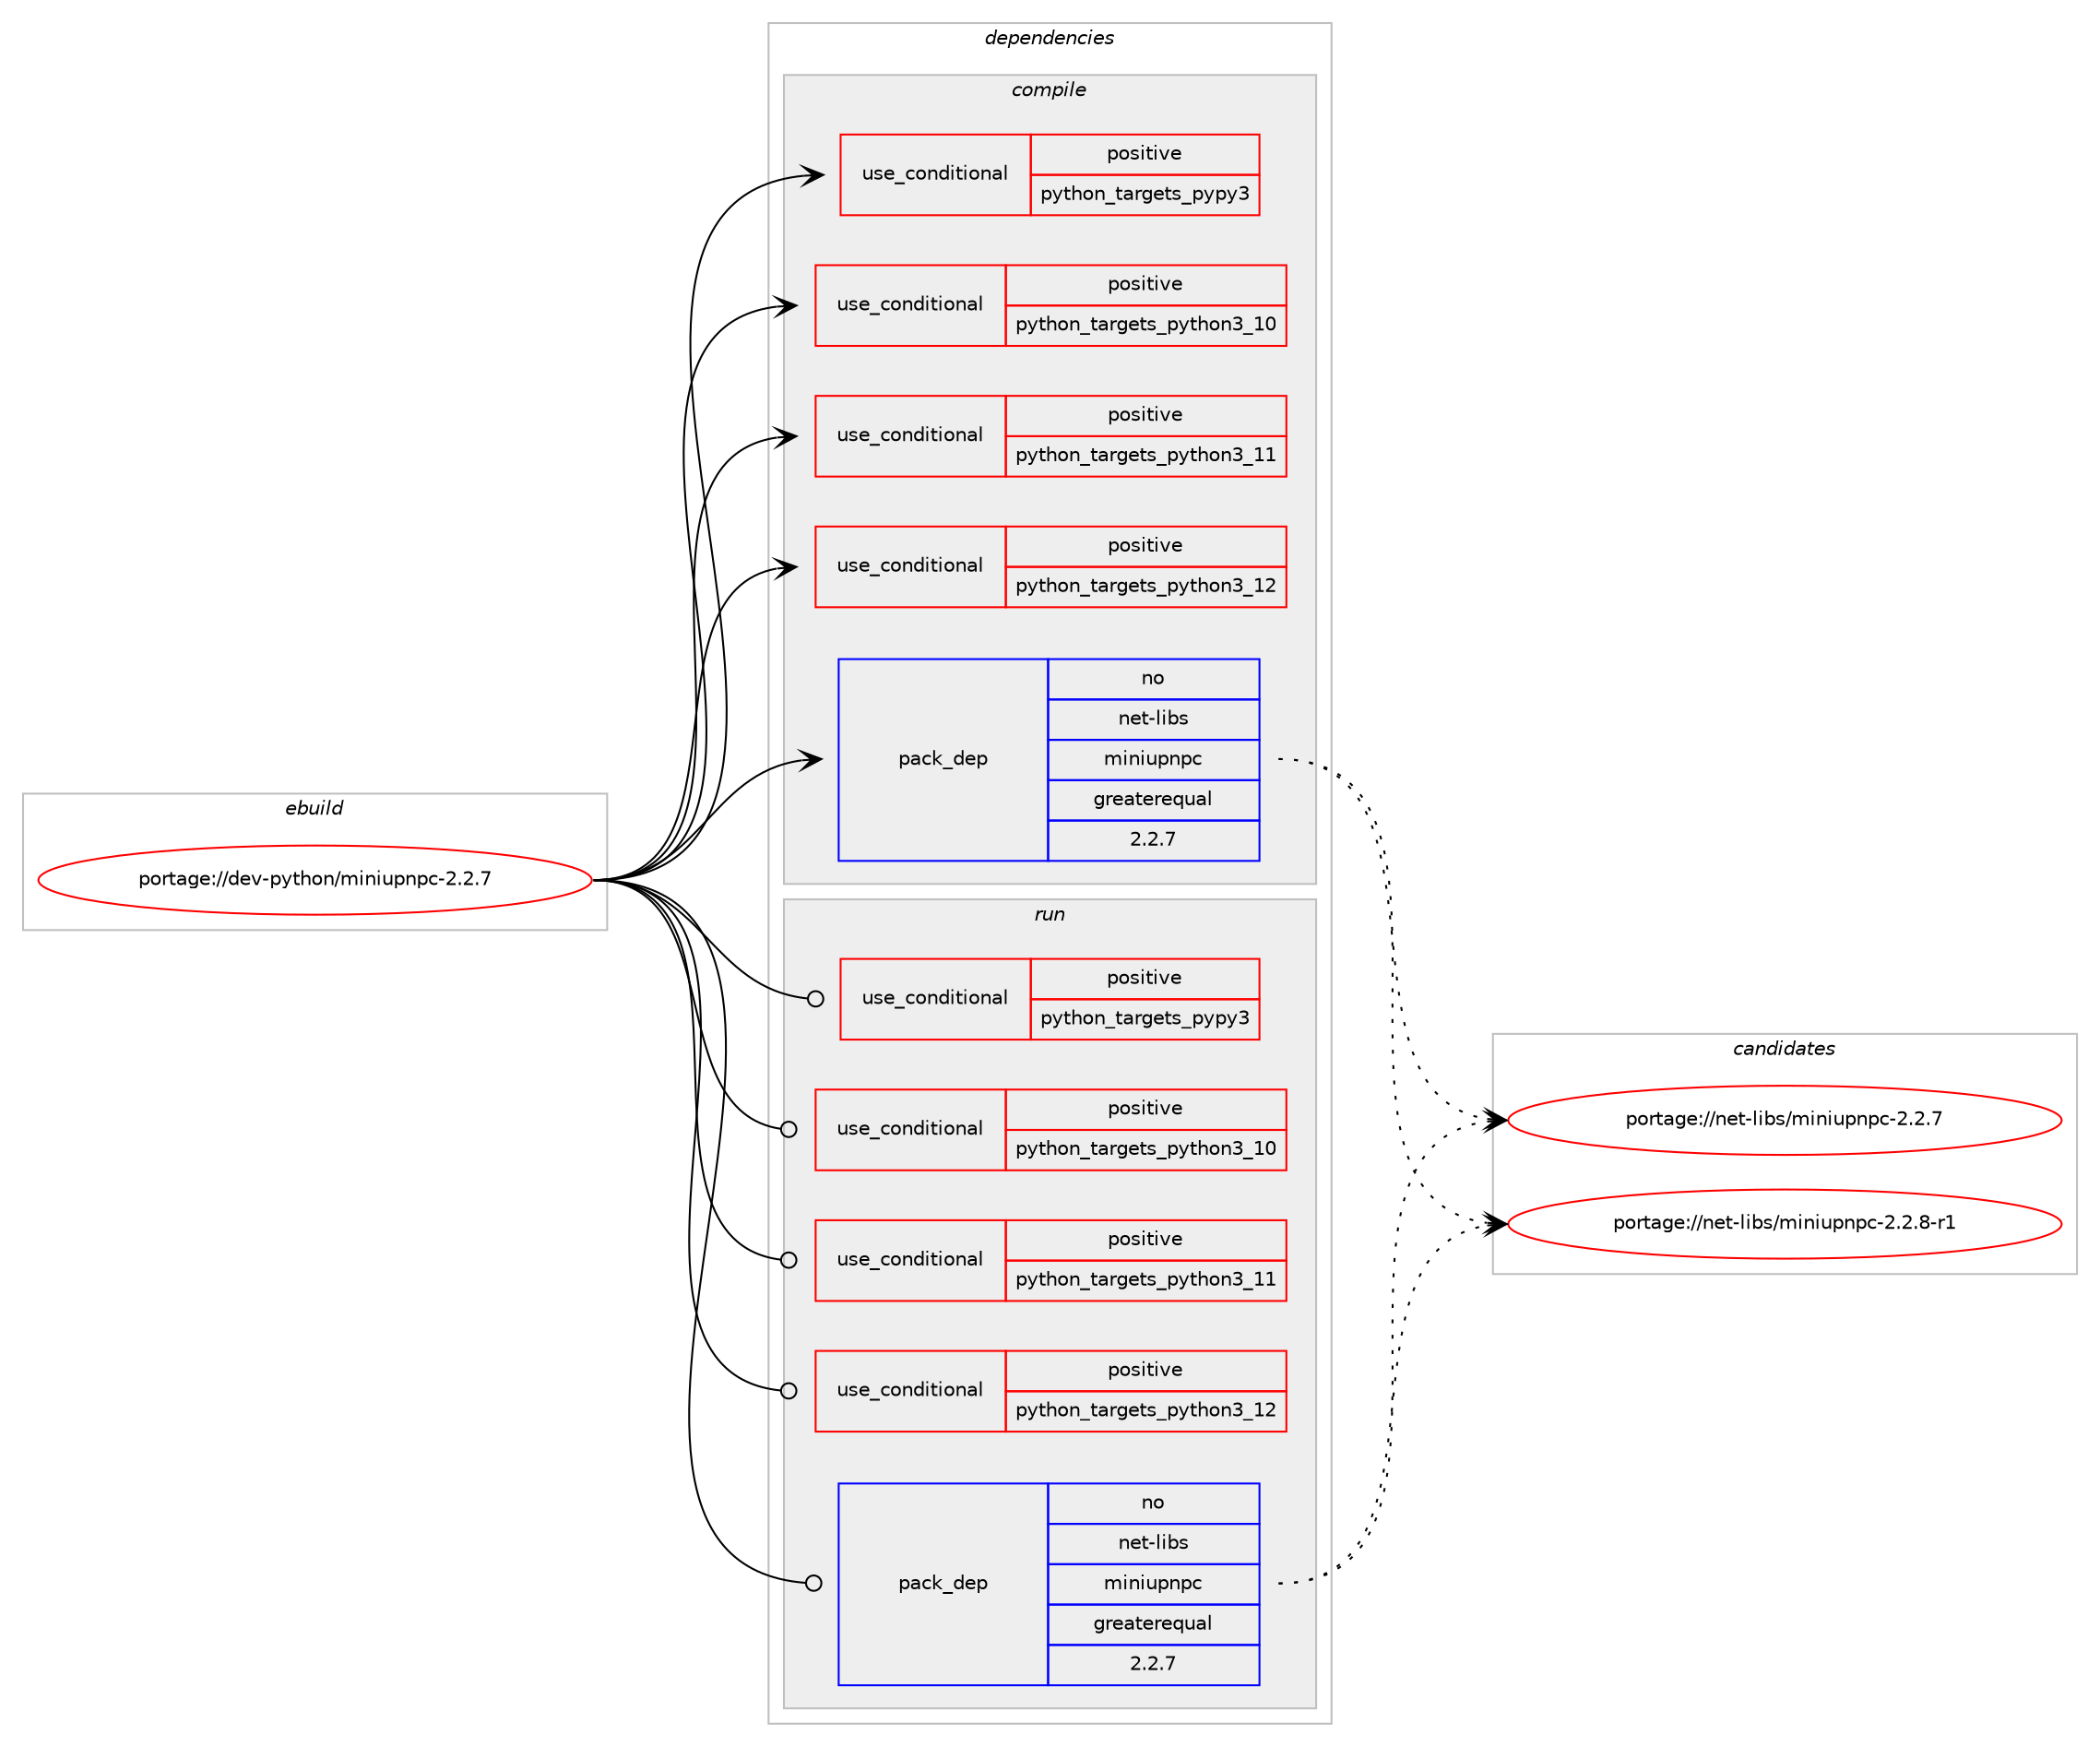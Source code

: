 digraph prolog {

# *************
# Graph options
# *************

newrank=true;
concentrate=true;
compound=true;
graph [rankdir=LR,fontname=Helvetica,fontsize=10,ranksep=1.5];#, ranksep=2.5, nodesep=0.2];
edge  [arrowhead=vee];
node  [fontname=Helvetica,fontsize=10];

# **********
# The ebuild
# **********

subgraph cluster_leftcol {
color=gray;
rank=same;
label=<<i>ebuild</i>>;
id [label="portage://dev-python/miniupnpc-2.2.7", color=red, width=4, href="../dev-python/miniupnpc-2.2.7.svg"];
}

# ****************
# The dependencies
# ****************

subgraph cluster_midcol {
color=gray;
label=<<i>dependencies</i>>;
subgraph cluster_compile {
fillcolor="#eeeeee";
style=filled;
label=<<i>compile</i>>;
subgraph cond33898 {
dependency76021 [label=<<TABLE BORDER="0" CELLBORDER="1" CELLSPACING="0" CELLPADDING="4"><TR><TD ROWSPAN="3" CELLPADDING="10">use_conditional</TD></TR><TR><TD>positive</TD></TR><TR><TD>python_targets_pypy3</TD></TR></TABLE>>, shape=none, color=red];
# *** BEGIN UNKNOWN DEPENDENCY TYPE (TODO) ***
# dependency76021 -> package_dependency(portage://dev-python/miniupnpc-2.2.7,install,no,dev-python,pypy3,none,[,,],any_same_slot,[])
# *** END UNKNOWN DEPENDENCY TYPE (TODO) ***

}
id:e -> dependency76021:w [weight=20,style="solid",arrowhead="vee"];
subgraph cond33899 {
dependency76022 [label=<<TABLE BORDER="0" CELLBORDER="1" CELLSPACING="0" CELLPADDING="4"><TR><TD ROWSPAN="3" CELLPADDING="10">use_conditional</TD></TR><TR><TD>positive</TD></TR><TR><TD>python_targets_python3_10</TD></TR></TABLE>>, shape=none, color=red];
# *** BEGIN UNKNOWN DEPENDENCY TYPE (TODO) ***
# dependency76022 -> package_dependency(portage://dev-python/miniupnpc-2.2.7,install,no,dev-lang,python,none,[,,],[slot(3.10)],[])
# *** END UNKNOWN DEPENDENCY TYPE (TODO) ***

}
id:e -> dependency76022:w [weight=20,style="solid",arrowhead="vee"];
subgraph cond33900 {
dependency76023 [label=<<TABLE BORDER="0" CELLBORDER="1" CELLSPACING="0" CELLPADDING="4"><TR><TD ROWSPAN="3" CELLPADDING="10">use_conditional</TD></TR><TR><TD>positive</TD></TR><TR><TD>python_targets_python3_11</TD></TR></TABLE>>, shape=none, color=red];
# *** BEGIN UNKNOWN DEPENDENCY TYPE (TODO) ***
# dependency76023 -> package_dependency(portage://dev-python/miniupnpc-2.2.7,install,no,dev-lang,python,none,[,,],[slot(3.11)],[])
# *** END UNKNOWN DEPENDENCY TYPE (TODO) ***

}
id:e -> dependency76023:w [weight=20,style="solid",arrowhead="vee"];
subgraph cond33901 {
dependency76024 [label=<<TABLE BORDER="0" CELLBORDER="1" CELLSPACING="0" CELLPADDING="4"><TR><TD ROWSPAN="3" CELLPADDING="10">use_conditional</TD></TR><TR><TD>positive</TD></TR><TR><TD>python_targets_python3_12</TD></TR></TABLE>>, shape=none, color=red];
# *** BEGIN UNKNOWN DEPENDENCY TYPE (TODO) ***
# dependency76024 -> package_dependency(portage://dev-python/miniupnpc-2.2.7,install,no,dev-lang,python,none,[,,],[slot(3.12)],[])
# *** END UNKNOWN DEPENDENCY TYPE (TODO) ***

}
id:e -> dependency76024:w [weight=20,style="solid",arrowhead="vee"];
subgraph pack40908 {
dependency76025 [label=<<TABLE BORDER="0" CELLBORDER="1" CELLSPACING="0" CELLPADDING="4" WIDTH="220"><TR><TD ROWSPAN="6" CELLPADDING="30">pack_dep</TD></TR><TR><TD WIDTH="110">no</TD></TR><TR><TD>net-libs</TD></TR><TR><TD>miniupnpc</TD></TR><TR><TD>greaterequal</TD></TR><TR><TD>2.2.7</TD></TR></TABLE>>, shape=none, color=blue];
}
id:e -> dependency76025:w [weight=20,style="solid",arrowhead="vee"];
}
subgraph cluster_compileandrun {
fillcolor="#eeeeee";
style=filled;
label=<<i>compile and run</i>>;
}
subgraph cluster_run {
fillcolor="#eeeeee";
style=filled;
label=<<i>run</i>>;
subgraph cond33902 {
dependency76026 [label=<<TABLE BORDER="0" CELLBORDER="1" CELLSPACING="0" CELLPADDING="4"><TR><TD ROWSPAN="3" CELLPADDING="10">use_conditional</TD></TR><TR><TD>positive</TD></TR><TR><TD>python_targets_pypy3</TD></TR></TABLE>>, shape=none, color=red];
# *** BEGIN UNKNOWN DEPENDENCY TYPE (TODO) ***
# dependency76026 -> package_dependency(portage://dev-python/miniupnpc-2.2.7,run,no,dev-python,pypy3,none,[,,],any_same_slot,[])
# *** END UNKNOWN DEPENDENCY TYPE (TODO) ***

}
id:e -> dependency76026:w [weight=20,style="solid",arrowhead="odot"];
subgraph cond33903 {
dependency76027 [label=<<TABLE BORDER="0" CELLBORDER="1" CELLSPACING="0" CELLPADDING="4"><TR><TD ROWSPAN="3" CELLPADDING="10">use_conditional</TD></TR><TR><TD>positive</TD></TR><TR><TD>python_targets_python3_10</TD></TR></TABLE>>, shape=none, color=red];
# *** BEGIN UNKNOWN DEPENDENCY TYPE (TODO) ***
# dependency76027 -> package_dependency(portage://dev-python/miniupnpc-2.2.7,run,no,dev-lang,python,none,[,,],[slot(3.10)],[])
# *** END UNKNOWN DEPENDENCY TYPE (TODO) ***

}
id:e -> dependency76027:w [weight=20,style="solid",arrowhead="odot"];
subgraph cond33904 {
dependency76028 [label=<<TABLE BORDER="0" CELLBORDER="1" CELLSPACING="0" CELLPADDING="4"><TR><TD ROWSPAN="3" CELLPADDING="10">use_conditional</TD></TR><TR><TD>positive</TD></TR><TR><TD>python_targets_python3_11</TD></TR></TABLE>>, shape=none, color=red];
# *** BEGIN UNKNOWN DEPENDENCY TYPE (TODO) ***
# dependency76028 -> package_dependency(portage://dev-python/miniupnpc-2.2.7,run,no,dev-lang,python,none,[,,],[slot(3.11)],[])
# *** END UNKNOWN DEPENDENCY TYPE (TODO) ***

}
id:e -> dependency76028:w [weight=20,style="solid",arrowhead="odot"];
subgraph cond33905 {
dependency76029 [label=<<TABLE BORDER="0" CELLBORDER="1" CELLSPACING="0" CELLPADDING="4"><TR><TD ROWSPAN="3" CELLPADDING="10">use_conditional</TD></TR><TR><TD>positive</TD></TR><TR><TD>python_targets_python3_12</TD></TR></TABLE>>, shape=none, color=red];
# *** BEGIN UNKNOWN DEPENDENCY TYPE (TODO) ***
# dependency76029 -> package_dependency(portage://dev-python/miniupnpc-2.2.7,run,no,dev-lang,python,none,[,,],[slot(3.12)],[])
# *** END UNKNOWN DEPENDENCY TYPE (TODO) ***

}
id:e -> dependency76029:w [weight=20,style="solid",arrowhead="odot"];
subgraph pack40909 {
dependency76030 [label=<<TABLE BORDER="0" CELLBORDER="1" CELLSPACING="0" CELLPADDING="4" WIDTH="220"><TR><TD ROWSPAN="6" CELLPADDING="30">pack_dep</TD></TR><TR><TD WIDTH="110">no</TD></TR><TR><TD>net-libs</TD></TR><TR><TD>miniupnpc</TD></TR><TR><TD>greaterequal</TD></TR><TR><TD>2.2.7</TD></TR></TABLE>>, shape=none, color=blue];
}
id:e -> dependency76030:w [weight=20,style="solid",arrowhead="odot"];
}
}

# **************
# The candidates
# **************

subgraph cluster_choices {
rank=same;
color=gray;
label=<<i>candidates</i>>;

subgraph choice40908 {
color=black;
nodesep=1;
choice11010111645108105981154710910511010511711211011299455046504655 [label="portage://net-libs/miniupnpc-2.2.7", color=red, width=4,href="../net-libs/miniupnpc-2.2.7.svg"];
choice110101116451081059811547109105110105117112110112994550465046564511449 [label="portage://net-libs/miniupnpc-2.2.8-r1", color=red, width=4,href="../net-libs/miniupnpc-2.2.8-r1.svg"];
dependency76025:e -> choice11010111645108105981154710910511010511711211011299455046504655:w [style=dotted,weight="100"];
dependency76025:e -> choice110101116451081059811547109105110105117112110112994550465046564511449:w [style=dotted,weight="100"];
}
subgraph choice40909 {
color=black;
nodesep=1;
choice11010111645108105981154710910511010511711211011299455046504655 [label="portage://net-libs/miniupnpc-2.2.7", color=red, width=4,href="../net-libs/miniupnpc-2.2.7.svg"];
choice110101116451081059811547109105110105117112110112994550465046564511449 [label="portage://net-libs/miniupnpc-2.2.8-r1", color=red, width=4,href="../net-libs/miniupnpc-2.2.8-r1.svg"];
dependency76030:e -> choice11010111645108105981154710910511010511711211011299455046504655:w [style=dotted,weight="100"];
dependency76030:e -> choice110101116451081059811547109105110105117112110112994550465046564511449:w [style=dotted,weight="100"];
}
}

}
